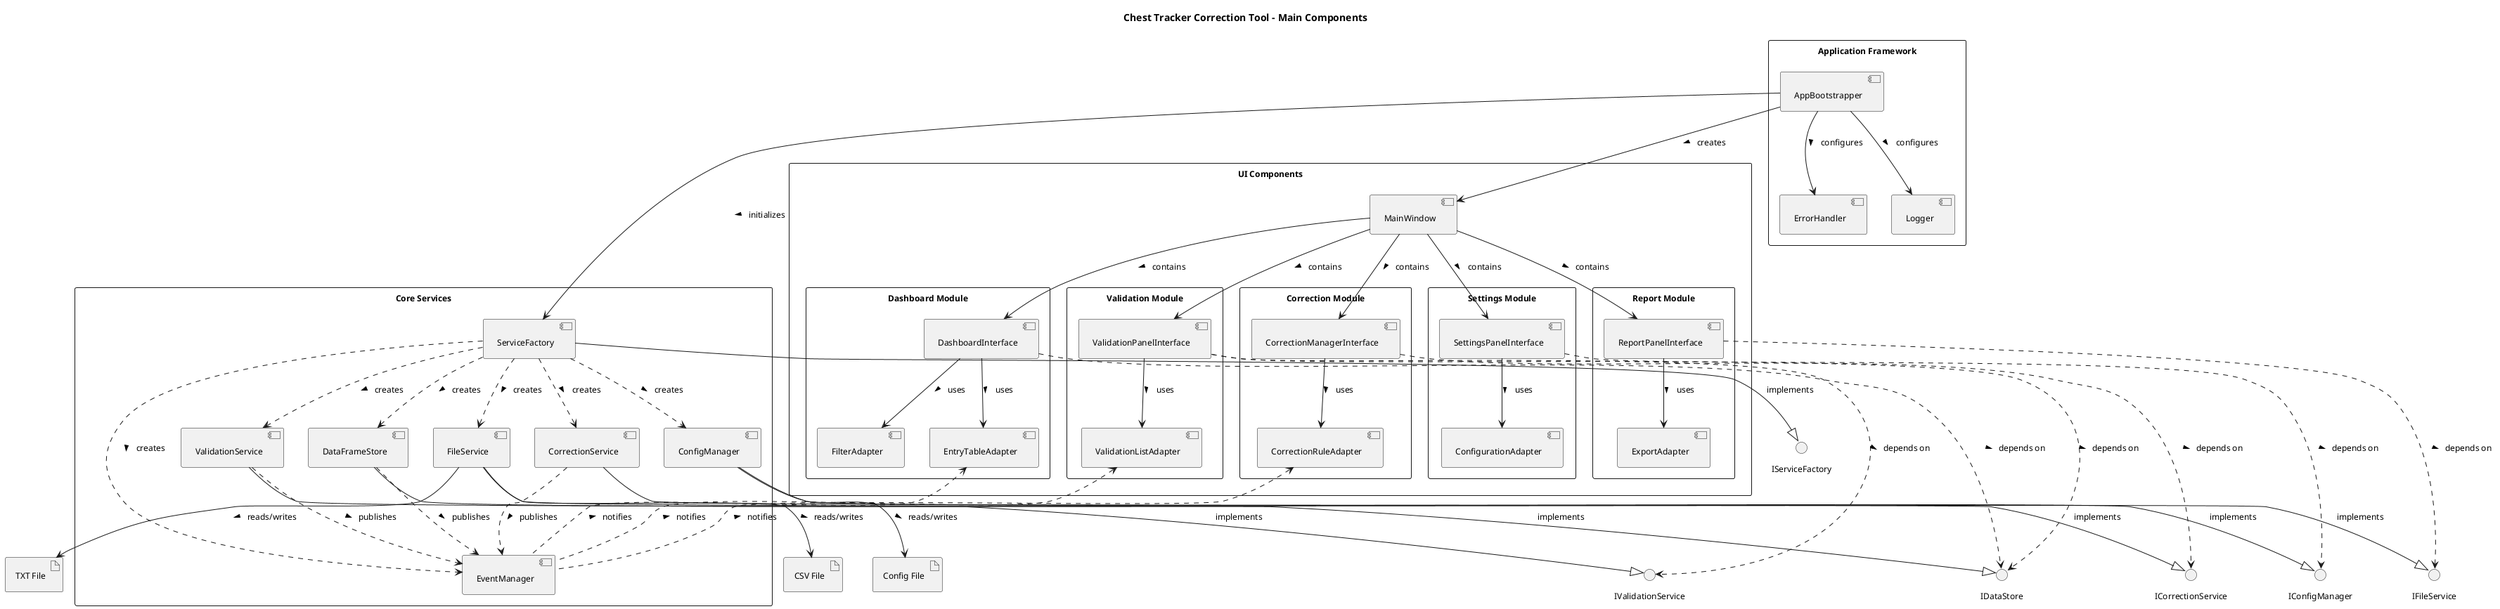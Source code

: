 @startuml Main Components

' Theme and styling
skinparam monochrome true
skinparam defaultFontName Arial
skinparam defaultFontSize 12
skinparam padding 5
skinparam componentStyle uml2
skinparam packageStyle rectangle

' Title
title Chest Tracker Correction Tool - Main Components

' Main components
package "Core Services" {
  [DataFrameStore] as DataStore
  [FileService] as FileService
  [ValidationService] as ValidationService
  [CorrectionService] as CorrectionService
  [ConfigManager] as ConfigManager
  [EventManager] as EventManager
  [ServiceFactory] as ServiceFactory
}

package "UI Components" {
  [MainWindow] as MainWindow
  
  package "Dashboard Module" {
    [DashboardInterface] as Dashboard
    [EntryTableAdapter] as EntryTable
    [FilterAdapter] as Filter
  }
  
  package "Validation Module" {
    [ValidationPanelInterface] as ValidationPanel
    [ValidationListAdapter] as ValidationList
  }
  
  package "Correction Module" {
    [CorrectionManagerInterface] as CorrectionManager
    [CorrectionRuleAdapter] as CorrectionRule
  }
  
  package "Settings Module" {
    [SettingsPanelInterface] as SettingsPanel
    [ConfigurationAdapter] as ConfigAdapter
  }
  
  package "Report Module" {
    [ReportPanelInterface] as ReportPanel
    [ExportAdapter] as Export
  }
}

package "Application Framework" {
  [AppBootstrapper] as Bootstrapper
  [ErrorHandler] as ErrorHandler
  [Logger] as Logger
}

' Data artifacts
artifact "TXT File" as TXTFile
artifact "CSV File" as CSVFile
artifact "Config File" as ConfigFile

' Interfaces
interface "IDataStore" as IDataStore
interface "IFileService" as IFileService
interface "IValidationService" as IValidationService
interface "ICorrectionService" as ICorrectionService
interface "IConfigManager" as IConfigManager
interface "IServiceFactory" as IServiceFactory

' Dependencies between components
ServiceFactory ..> DataStore : creates >
ServiceFactory ..> FileService : creates >
ServiceFactory ..> ValidationService : creates >
ServiceFactory ..> CorrectionService : creates >
ServiceFactory ..> ConfigManager : creates >
ServiceFactory ..> EventManager : creates >

Bootstrapper --> ServiceFactory : initializes >
Bootstrapper --> MainWindow : creates >
Bootstrapper --> Logger : configures >
Bootstrapper --> ErrorHandler : configures >

MainWindow --> Dashboard : contains >
MainWindow --> ValidationPanel : contains >
MainWindow --> CorrectionManager : contains >
MainWindow --> SettingsPanel : contains >
MainWindow --> ReportPanel : contains >

Dashboard --> EntryTable : uses >
Dashboard --> Filter : uses >

ValidationPanel --> ValidationList : uses >
CorrectionManager --> CorrectionRule : uses >
SettingsPanel --> ConfigAdapter : uses >
ReportPanel --> Export : uses >

Dashboard ..> IDataStore : depends on >
ValidationPanel ..> IDataStore : depends on >
ValidationPanel ..> IValidationService : depends on >
CorrectionManager ..> ICorrectionService : depends on >
SettingsPanel ..> IConfigManager : depends on >
ReportPanel ..> IFileService : depends on >

' Implementation relationships
DataStore --|> IDataStore : implements
FileService --|> IFileService : implements
ValidationService --|> IValidationService : implements
CorrectionService --|> ICorrectionService : implements
ConfigManager --|> IConfigManager : implements
ServiceFactory --|> IServiceFactory : implements

' File interactions
FileService --> TXTFile : reads/writes >
FileService --> CSVFile : reads/writes >
ConfigManager --> ConfigFile : reads/writes >

' Event flow
EntryTable <.. EventManager : notifies <
ValidationList <.. EventManager : notifies <
CorrectionRule <.. EventManager : notifies <
DataStore ..> EventManager : publishes >
ValidationService ..> EventManager : publishes >
CorrectionService ..> EventManager : publishes >

@enduml 